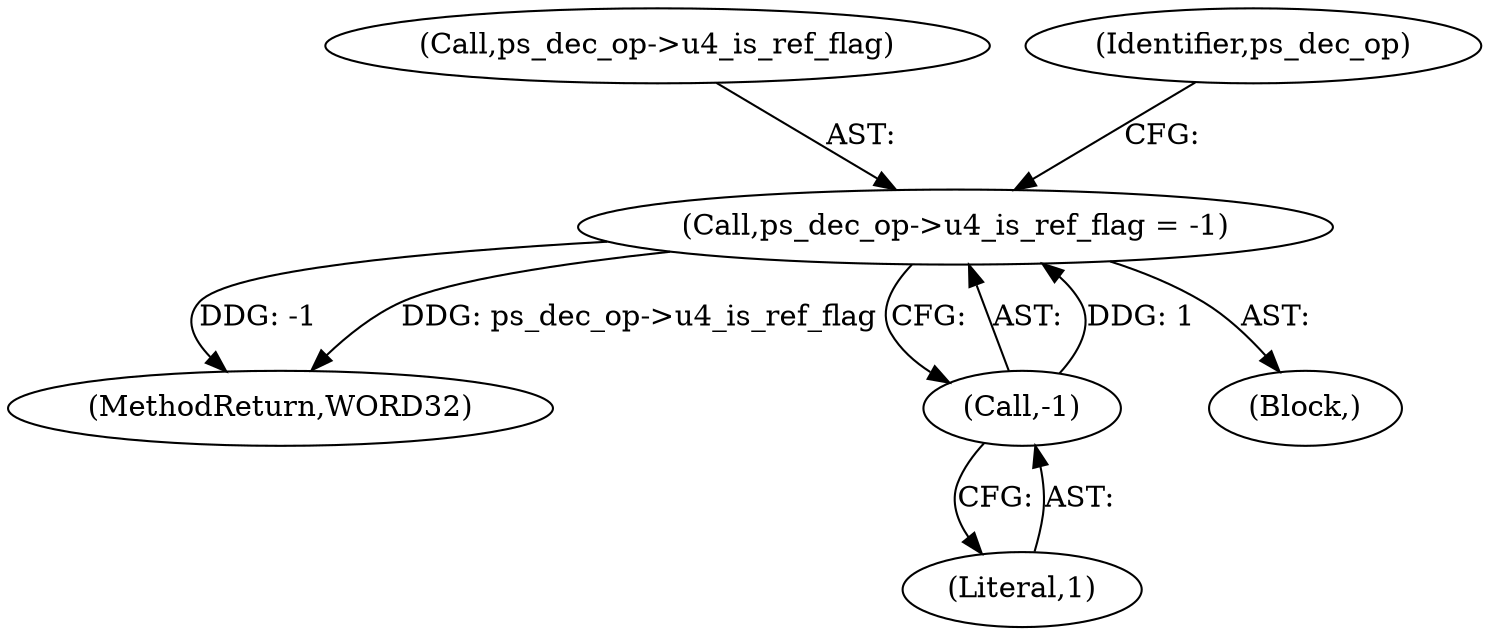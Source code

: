 digraph "0_Android_33ef7de9ddc8ea7eb9cbc440d1cf89957a0c267b@pointer" {
"1000860" [label="(Call,ps_dec_op->u4_is_ref_flag = -1)"];
"1000864" [label="(Call,-1)"];
"1002189" [label="(MethodReturn,WORD32)"];
"1000861" [label="(Call,ps_dec_op->u4_is_ref_flag)"];
"1000868" [label="(Identifier,ps_dec_op)"];
"1000713" [label="(Block,)"];
"1000864" [label="(Call,-1)"];
"1000865" [label="(Literal,1)"];
"1000860" [label="(Call,ps_dec_op->u4_is_ref_flag = -1)"];
"1000860" -> "1000713"  [label="AST: "];
"1000860" -> "1000864"  [label="CFG: "];
"1000861" -> "1000860"  [label="AST: "];
"1000864" -> "1000860"  [label="AST: "];
"1000868" -> "1000860"  [label="CFG: "];
"1000860" -> "1002189"  [label="DDG: -1"];
"1000860" -> "1002189"  [label="DDG: ps_dec_op->u4_is_ref_flag"];
"1000864" -> "1000860"  [label="DDG: 1"];
"1000864" -> "1000865"  [label="CFG: "];
"1000865" -> "1000864"  [label="AST: "];
}
